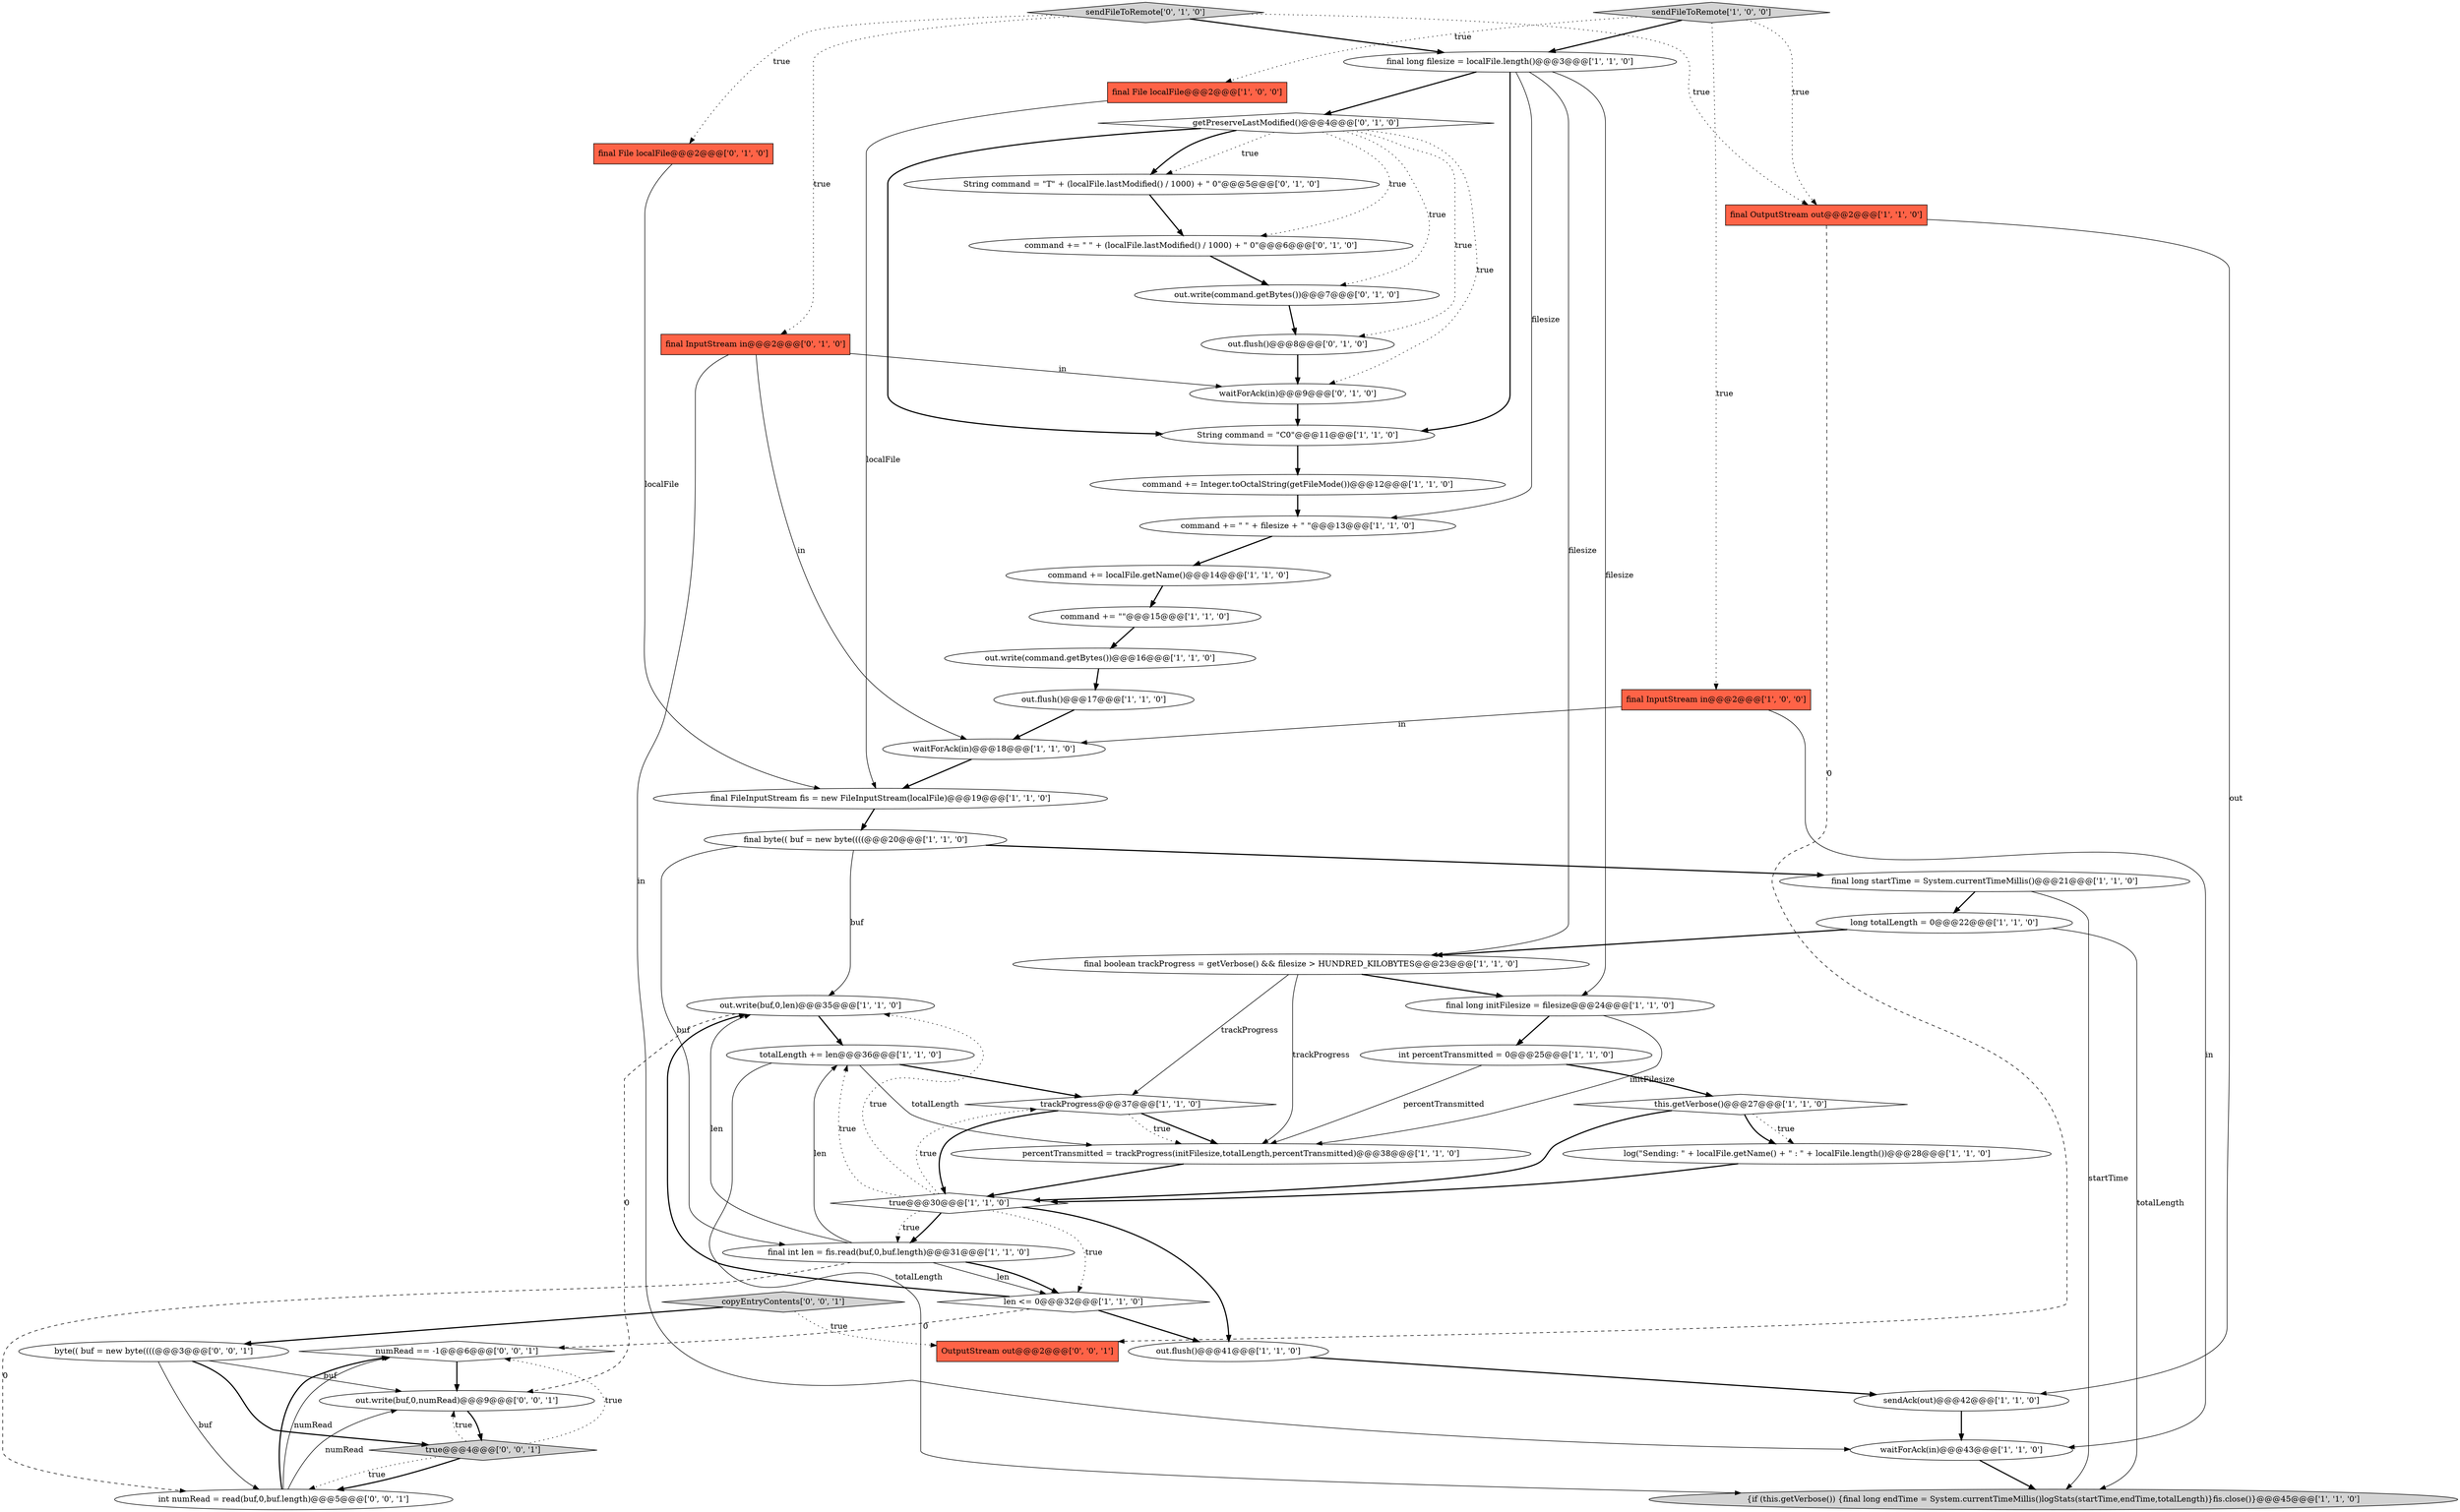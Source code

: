digraph {
20 [style = filled, label = "out.write(buf,0,len)@@@35@@@['1', '1', '0']", fillcolor = white, shape = ellipse image = "AAA0AAABBB1BBB"];
31 [style = filled, label = "totalLength += len@@@36@@@['1', '1', '0']", fillcolor = white, shape = ellipse image = "AAA0AAABBB1BBB"];
15 [style = filled, label = "String command = \"C0\"@@@11@@@['1', '1', '0']", fillcolor = white, shape = ellipse image = "AAA0AAABBB1BBB"];
34 [style = filled, label = "out.flush()@@@8@@@['0', '1', '0']", fillcolor = white, shape = ellipse image = "AAA1AAABBB2BBB"];
42 [style = filled, label = "int numRead = read(buf,0,buf.length)@@@5@@@['0', '0', '1']", fillcolor = white, shape = ellipse image = "AAA0AAABBB3BBB"];
14 [style = filled, label = "sendAck(out)@@@42@@@['1', '1', '0']", fillcolor = white, shape = ellipse image = "AAA0AAABBB1BBB"];
11 [style = filled, label = "final InputStream in@@@2@@@['1', '0', '0']", fillcolor = tomato, shape = box image = "AAA0AAABBB1BBB"];
41 [style = filled, label = "out.write(command.getBytes())@@@7@@@['0', '1', '0']", fillcolor = white, shape = ellipse image = "AAA1AAABBB2BBB"];
5 [style = filled, label = "sendFileToRemote['1', '0', '0']", fillcolor = lightgray, shape = diamond image = "AAA0AAABBB1BBB"];
3 [style = filled, label = "log(\"Sending: \" + localFile.getName() + \" : \" + localFile.length())@@@28@@@['1', '1', '0']", fillcolor = white, shape = ellipse image = "AAA0AAABBB1BBB"];
22 [style = filled, label = "trackProgress@@@37@@@['1', '1', '0']", fillcolor = white, shape = diamond image = "AAA0AAABBB1BBB"];
27 [style = filled, label = "final FileInputStream fis = new FileInputStream(localFile)@@@19@@@['1', '1', '0']", fillcolor = white, shape = ellipse image = "AAA0AAABBB1BBB"];
17 [style = filled, label = "out.write(command.getBytes())@@@16@@@['1', '1', '0']", fillcolor = white, shape = ellipse image = "AAA0AAABBB1BBB"];
12 [style = filled, label = "command += \" \" + filesize + \" \"@@@13@@@['1', '1', '0']", fillcolor = white, shape = ellipse image = "AAA0AAABBB1BBB"];
44 [style = filled, label = "OutputStream out@@@2@@@['0', '0', '1']", fillcolor = tomato, shape = box image = "AAA0AAABBB3BBB"];
29 [style = filled, label = "int percentTransmitted = 0@@@25@@@['1', '1', '0']", fillcolor = white, shape = ellipse image = "AAA0AAABBB1BBB"];
37 [style = filled, label = "waitForAck(in)@@@9@@@['0', '1', '0']", fillcolor = white, shape = ellipse image = "AAA1AAABBB2BBB"];
16 [style = filled, label = "final long initFilesize = filesize@@@24@@@['1', '1', '0']", fillcolor = white, shape = ellipse image = "AAA0AAABBB1BBB"];
21 [style = filled, label = "waitForAck(in)@@@18@@@['1', '1', '0']", fillcolor = white, shape = ellipse image = "AAA0AAABBB1BBB"];
13 [style = filled, label = "out.flush()@@@41@@@['1', '1', '0']", fillcolor = white, shape = ellipse image = "AAA0AAABBB1BBB"];
24 [style = filled, label = "percentTransmitted = trackProgress(initFilesize,totalLength,percentTransmitted)@@@38@@@['1', '1', '0']", fillcolor = white, shape = ellipse image = "AAA0AAABBB1BBB"];
19 [style = filled, label = "command += \"\"@@@15@@@['1', '1', '0']", fillcolor = white, shape = ellipse image = "AAA0AAABBB1BBB"];
28 [style = filled, label = "final long startTime = System.currentTimeMillis()@@@21@@@['1', '1', '0']", fillcolor = white, shape = ellipse image = "AAA0AAABBB1BBB"];
36 [style = filled, label = "command += \" \" + (localFile.lastModified() / 1000) + \" 0\"@@@6@@@['0', '1', '0']", fillcolor = white, shape = ellipse image = "AAA1AAABBB2BBB"];
48 [style = filled, label = "true@@@4@@@['0', '0', '1']", fillcolor = lightgray, shape = diamond image = "AAA0AAABBB3BBB"];
0 [style = filled, label = "command += localFile.getName()@@@14@@@['1', '1', '0']", fillcolor = white, shape = ellipse image = "AAA0AAABBB1BBB"];
8 [style = filled, label = "len <= 0@@@32@@@['1', '1', '0']", fillcolor = white, shape = diamond image = "AAA0AAABBB1BBB"];
32 [style = filled, label = "final long filesize = localFile.length()@@@3@@@['1', '1', '0']", fillcolor = white, shape = ellipse image = "AAA0AAABBB1BBB"];
33 [style = filled, label = "String command = \"T\" + (localFile.lastModified() / 1000) + \" 0\"@@@5@@@['0', '1', '0']", fillcolor = white, shape = ellipse image = "AAA1AAABBB2BBB"];
9 [style = filled, label = "{if (this.getVerbose()) {final long endTime = System.currentTimeMillis()logStats(startTime,endTime,totalLength)}fis.close()}@@@45@@@['1', '1', '0']", fillcolor = lightgray, shape = ellipse image = "AAA0AAABBB1BBB"];
39 [style = filled, label = "final InputStream in@@@2@@@['0', '1', '0']", fillcolor = tomato, shape = box image = "AAA0AAABBB2BBB"];
40 [style = filled, label = "sendFileToRemote['0', '1', '0']", fillcolor = lightgray, shape = diamond image = "AAA0AAABBB2BBB"];
23 [style = filled, label = "final int len = fis.read(buf,0,buf.length)@@@31@@@['1', '1', '0']", fillcolor = white, shape = ellipse image = "AAA0AAABBB1BBB"];
1 [style = filled, label = "command += Integer.toOctalString(getFileMode())@@@12@@@['1', '1', '0']", fillcolor = white, shape = ellipse image = "AAA0AAABBB1BBB"];
26 [style = filled, label = "final OutputStream out@@@2@@@['1', '1', '0']", fillcolor = tomato, shape = box image = "AAA0AAABBB1BBB"];
43 [style = filled, label = "byte(( buf = new byte((((@@@3@@@['0', '0', '1']", fillcolor = white, shape = ellipse image = "AAA0AAABBB3BBB"];
25 [style = filled, label = "this.getVerbose()@@@27@@@['1', '1', '0']", fillcolor = white, shape = diamond image = "AAA0AAABBB1BBB"];
45 [style = filled, label = "numRead == -1@@@6@@@['0', '0', '1']", fillcolor = white, shape = diamond image = "AAA0AAABBB3BBB"];
2 [style = filled, label = "long totalLength = 0@@@22@@@['1', '1', '0']", fillcolor = white, shape = ellipse image = "AAA0AAABBB1BBB"];
18 [style = filled, label = "final byte(( buf = new byte((((@@@20@@@['1', '1', '0']", fillcolor = white, shape = ellipse image = "AAA0AAABBB1BBB"];
47 [style = filled, label = "out.write(buf,0,numRead)@@@9@@@['0', '0', '1']", fillcolor = white, shape = ellipse image = "AAA0AAABBB3BBB"];
30 [style = filled, label = "true@@@30@@@['1', '1', '0']", fillcolor = white, shape = diamond image = "AAA0AAABBB1BBB"];
4 [style = filled, label = "final File localFile@@@2@@@['1', '0', '0']", fillcolor = tomato, shape = box image = "AAA0AAABBB1BBB"];
6 [style = filled, label = "out.flush()@@@17@@@['1', '1', '0']", fillcolor = white, shape = ellipse image = "AAA0AAABBB1BBB"];
7 [style = filled, label = "waitForAck(in)@@@43@@@['1', '1', '0']", fillcolor = white, shape = ellipse image = "AAA0AAABBB1BBB"];
46 [style = filled, label = "copyEntryContents['0', '0', '1']", fillcolor = lightgray, shape = diamond image = "AAA0AAABBB3BBB"];
10 [style = filled, label = "final boolean trackProgress = getVerbose() && filesize > HUNDRED_KILOBYTES@@@23@@@['1', '1', '0']", fillcolor = white, shape = ellipse image = "AAA0AAABBB1BBB"];
35 [style = filled, label = "final File localFile@@@2@@@['0', '1', '0']", fillcolor = tomato, shape = box image = "AAA0AAABBB2BBB"];
38 [style = filled, label = "getPreserveLastModified()@@@4@@@['0', '1', '0']", fillcolor = white, shape = diamond image = "AAA1AAABBB2BBB"];
25->3 [style = bold, label=""];
15->1 [style = bold, label=""];
43->48 [style = bold, label=""];
22->24 [style = bold, label=""];
28->9 [style = solid, label="startTime"];
30->13 [style = bold, label=""];
2->9 [style = solid, label="totalLength"];
5->4 [style = dotted, label="true"];
2->10 [style = bold, label=""];
5->32 [style = bold, label=""];
23->31 [style = solid, label="len"];
39->7 [style = solid, label="in"];
18->28 [style = bold, label=""];
20->47 [style = dashed, label="0"];
6->21 [style = bold, label=""];
39->37 [style = solid, label="in"];
22->24 [style = dotted, label="true"];
39->21 [style = solid, label="in"];
16->24 [style = solid, label="initFilesize"];
30->31 [style = dotted, label="true"];
42->47 [style = solid, label="numRead"];
46->44 [style = dotted, label="true"];
38->33 [style = dotted, label="true"];
23->8 [style = solid, label="len"];
41->34 [style = bold, label=""];
8->20 [style = bold, label=""];
30->20 [style = dotted, label="true"];
40->32 [style = bold, label=""];
12->0 [style = bold, label=""];
14->7 [style = bold, label=""];
22->30 [style = bold, label=""];
32->38 [style = bold, label=""];
5->11 [style = dotted, label="true"];
20->31 [style = bold, label=""];
43->47 [style = solid, label="buf"];
1->12 [style = bold, label=""];
7->9 [style = bold, label=""];
30->8 [style = dotted, label="true"];
42->45 [style = solid, label="numRead"];
31->22 [style = bold, label=""];
0->19 [style = bold, label=""];
3->30 [style = bold, label=""];
11->21 [style = solid, label="in"];
8->45 [style = dashed, label="0"];
36->41 [style = bold, label=""];
11->7 [style = solid, label="in"];
17->6 [style = bold, label=""];
5->26 [style = dotted, label="true"];
30->23 [style = bold, label=""];
38->33 [style = bold, label=""];
35->27 [style = solid, label="localFile"];
30->23 [style = dotted, label="true"];
25->3 [style = dotted, label="true"];
46->43 [style = bold, label=""];
10->16 [style = bold, label=""];
32->12 [style = solid, label="filesize"];
38->15 [style = bold, label=""];
18->23 [style = solid, label="buf"];
48->42 [style = bold, label=""];
38->34 [style = dotted, label="true"];
4->27 [style = solid, label="localFile"];
23->20 [style = solid, label="len"];
32->16 [style = solid, label="filesize"];
29->25 [style = bold, label=""];
38->36 [style = dotted, label="true"];
47->48 [style = bold, label=""];
16->29 [style = bold, label=""];
43->42 [style = solid, label="buf"];
32->10 [style = solid, label="filesize"];
19->17 [style = bold, label=""];
8->13 [style = bold, label=""];
31->9 [style = solid, label="totalLength"];
40->35 [style = dotted, label="true"];
37->15 [style = bold, label=""];
38->37 [style = dotted, label="true"];
28->2 [style = bold, label=""];
42->45 [style = bold, label=""];
29->24 [style = solid, label="percentTransmitted"];
48->42 [style = dotted, label="true"];
45->47 [style = bold, label=""];
48->47 [style = dotted, label="true"];
24->30 [style = bold, label=""];
23->42 [style = dashed, label="0"];
30->22 [style = dotted, label="true"];
38->41 [style = dotted, label="true"];
10->24 [style = solid, label="trackProgress"];
23->8 [style = bold, label=""];
27->18 [style = bold, label=""];
21->27 [style = bold, label=""];
26->14 [style = solid, label="out"];
48->45 [style = dotted, label="true"];
40->39 [style = dotted, label="true"];
31->24 [style = solid, label="totalLength"];
26->44 [style = dashed, label="0"];
10->22 [style = solid, label="trackProgress"];
13->14 [style = bold, label=""];
25->30 [style = bold, label=""];
33->36 [style = bold, label=""];
18->20 [style = solid, label="buf"];
32->15 [style = bold, label=""];
34->37 [style = bold, label=""];
40->26 [style = dotted, label="true"];
}
